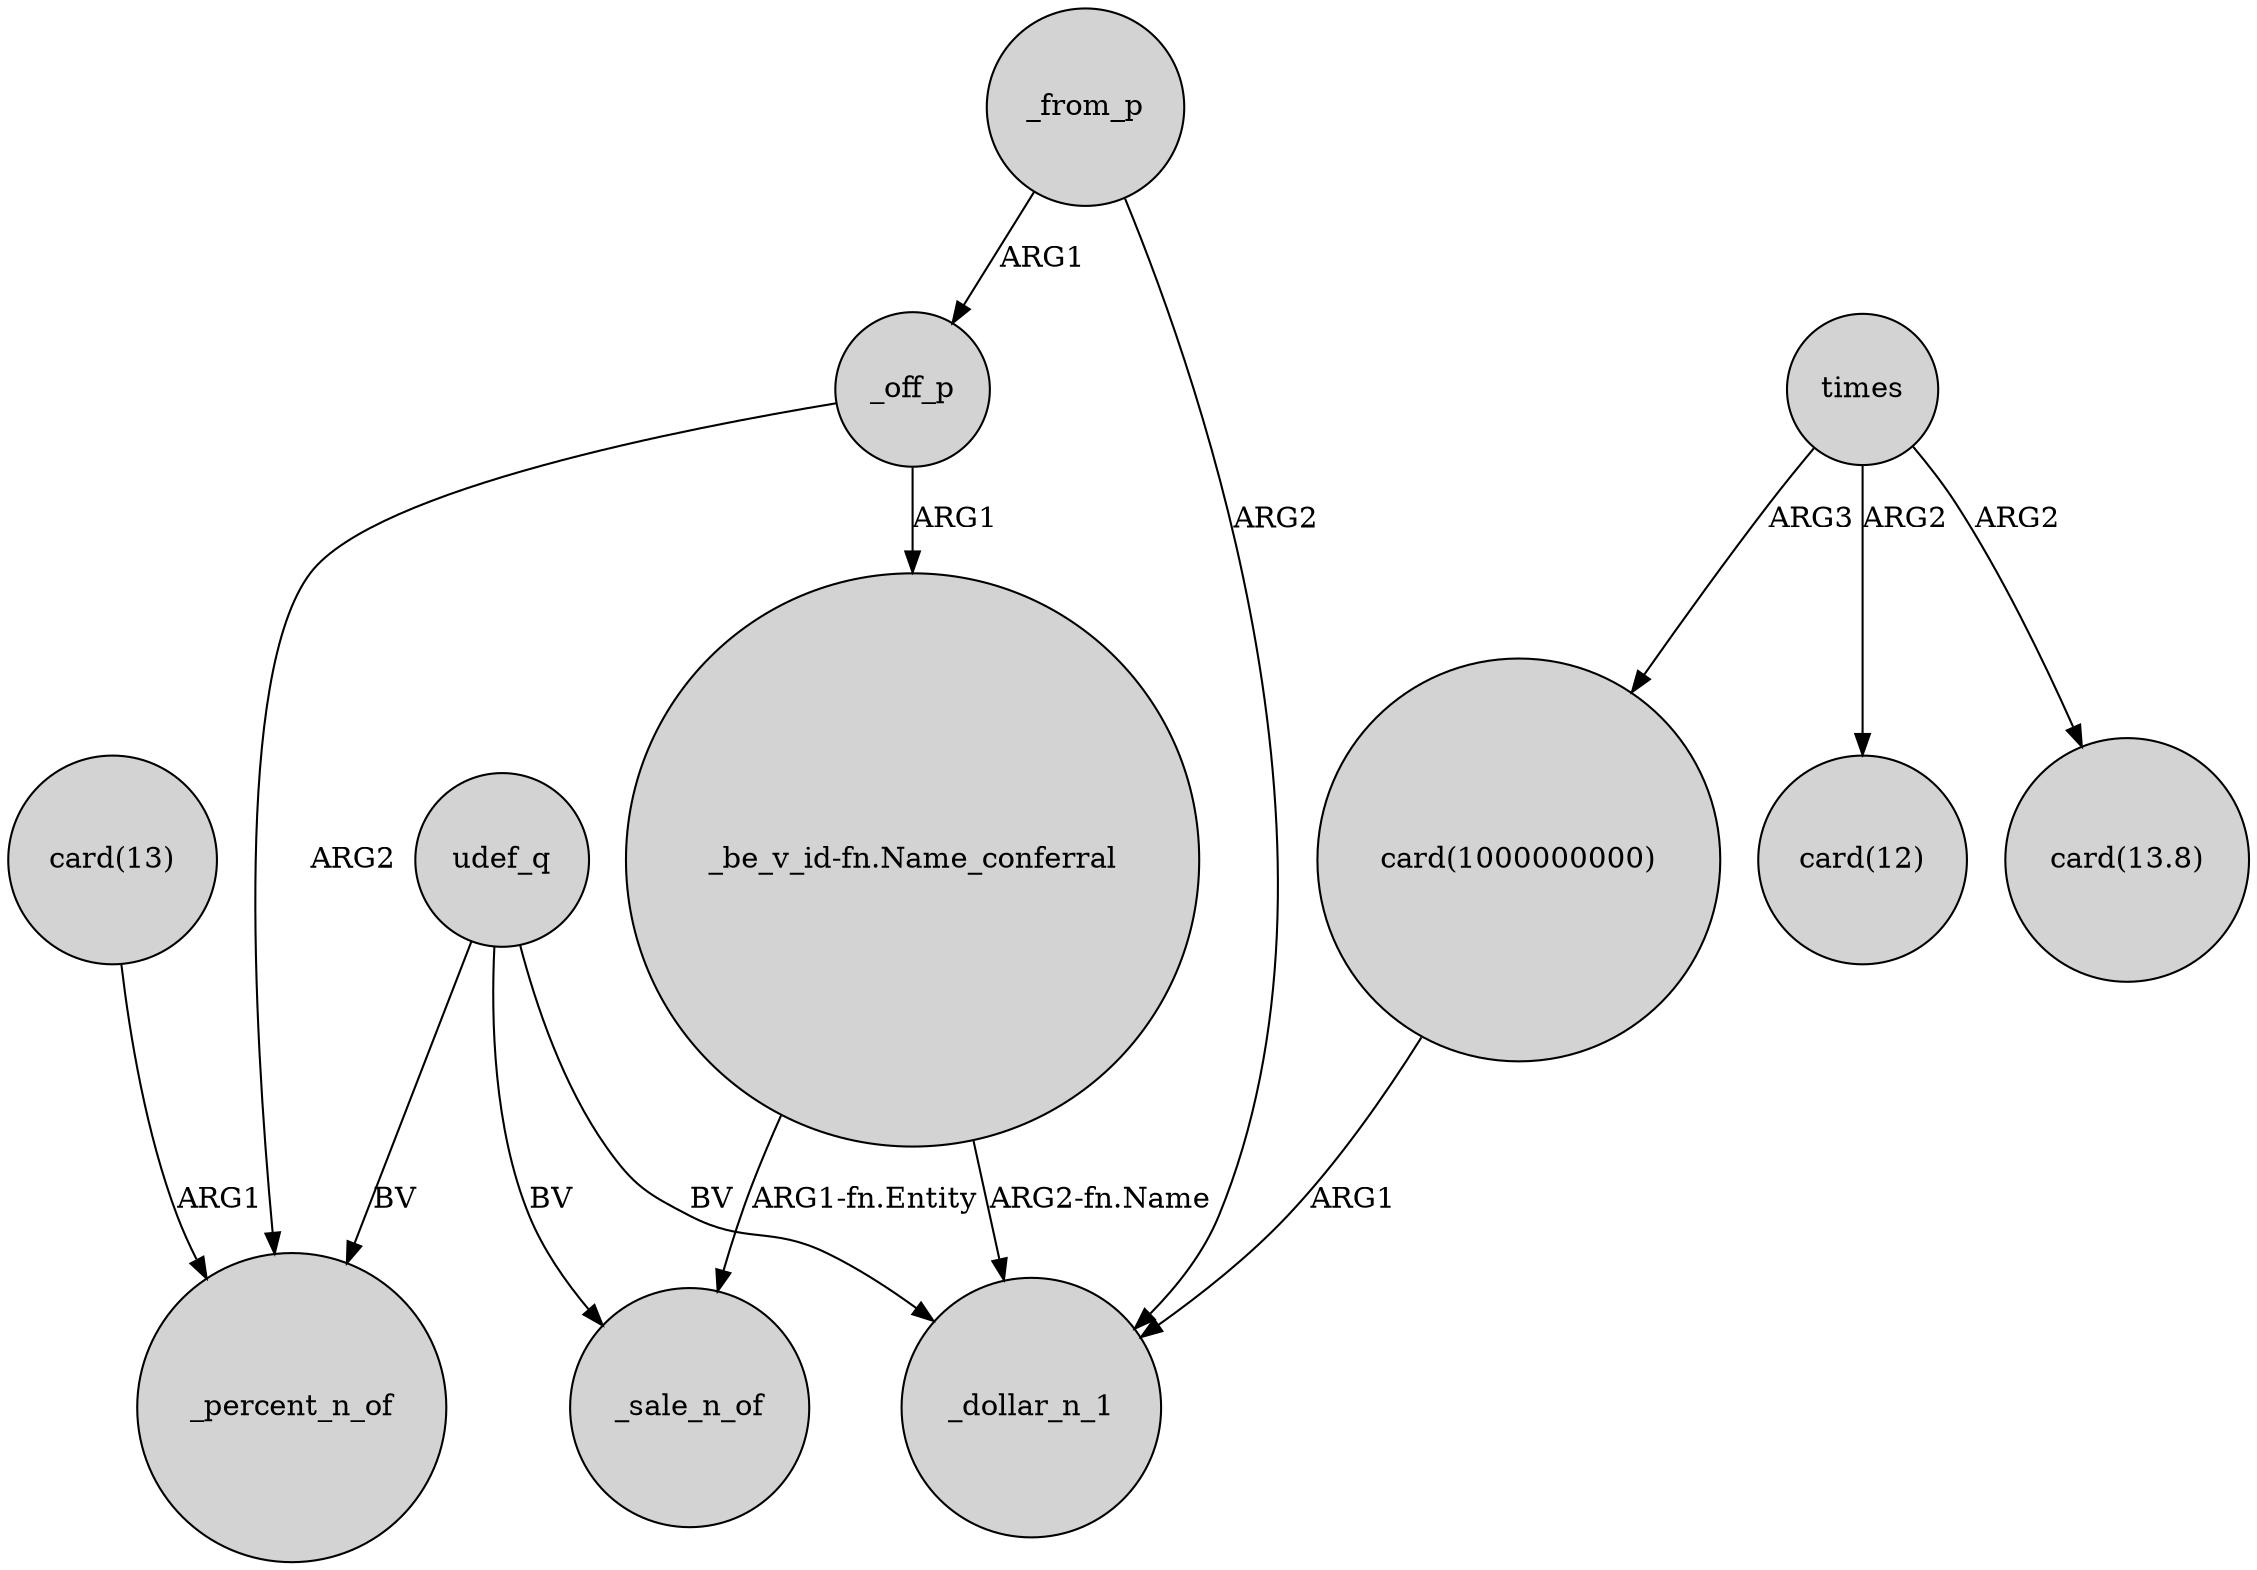digraph {
	node [shape=circle style=filled]
	"card(1000000000)" -> _dollar_n_1 [label=ARG1]
	"card(13)" -> _percent_n_of [label=ARG1]
	udef_q -> _percent_n_of [label=BV]
	times -> "card(12)" [label=ARG2]
	udef_q -> _sale_n_of [label=BV]
	times -> "card(1000000000)" [label=ARG3]
	times -> "card(13.8)" [label=ARG2]
	udef_q -> _dollar_n_1 [label=BV]
	_from_p -> _off_p [label=ARG1]
	"_be_v_id-fn.Name_conferral" -> _sale_n_of [label="ARG1-fn.Entity"]
	"_be_v_id-fn.Name_conferral" -> _dollar_n_1 [label="ARG2-fn.Name"]
	_from_p -> _dollar_n_1 [label=ARG2]
	_off_p -> _percent_n_of [label=ARG2]
	_off_p -> "_be_v_id-fn.Name_conferral" [label=ARG1]
}
